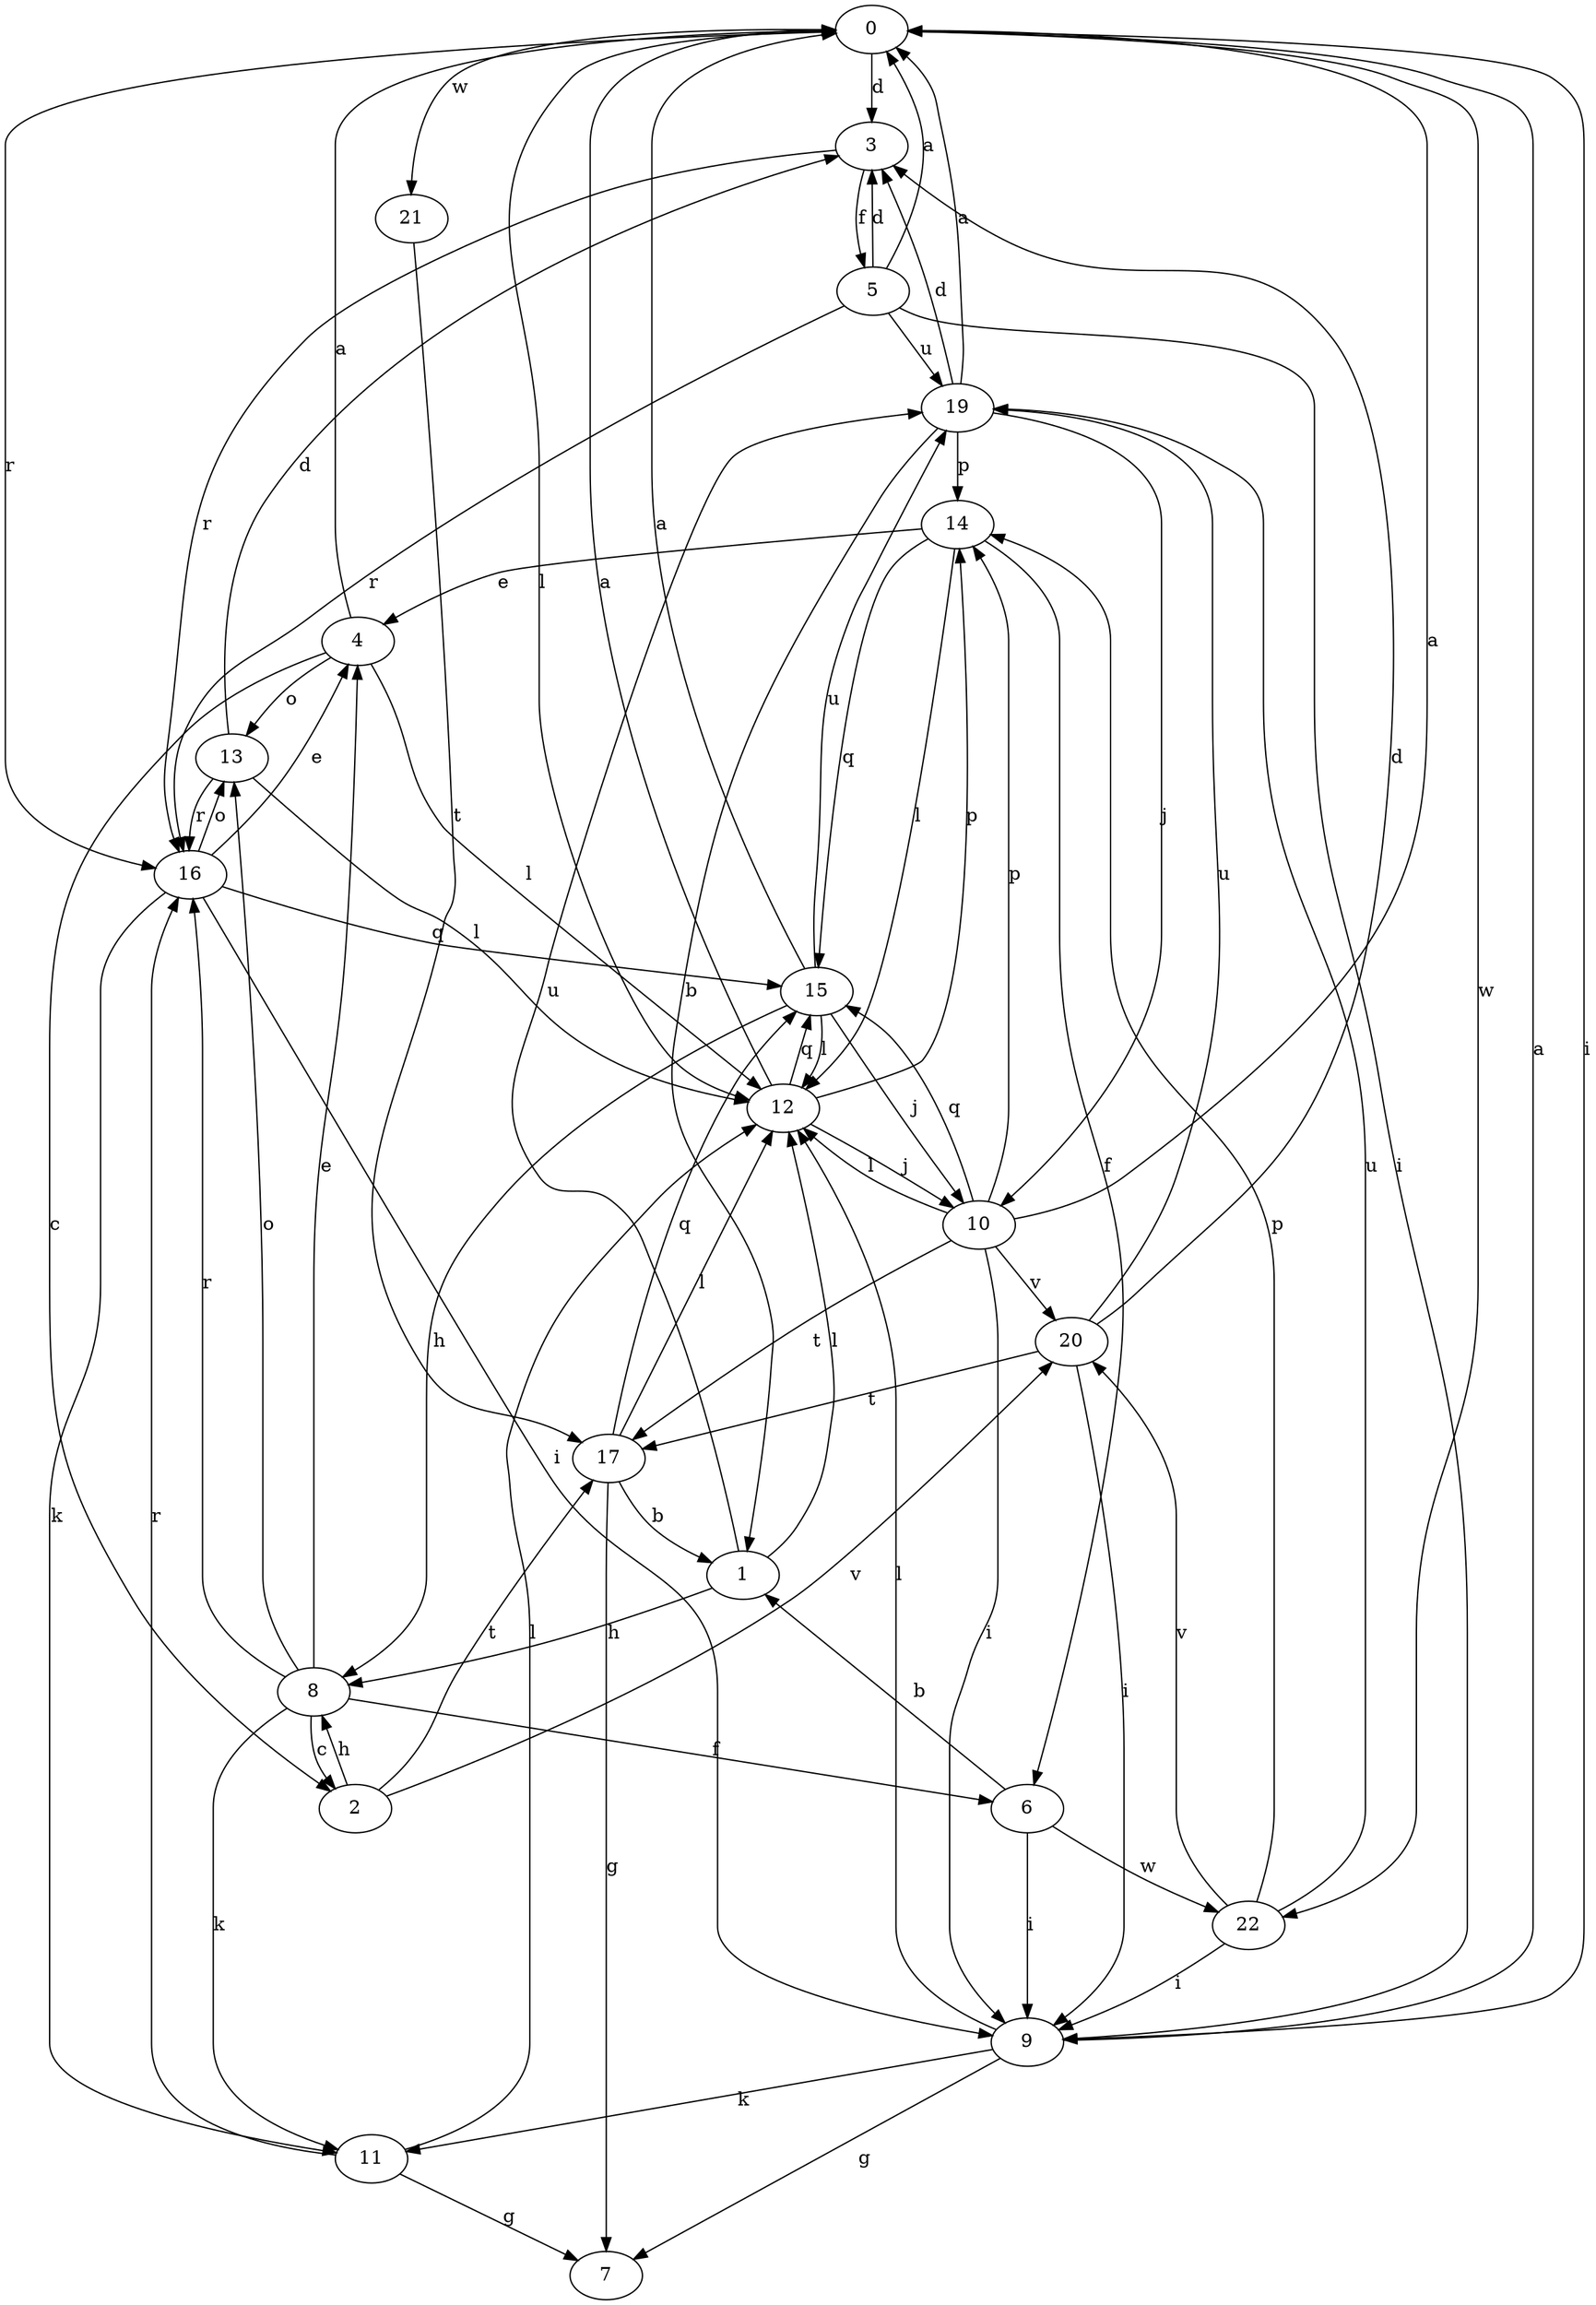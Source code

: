 strict digraph  {
0;
1;
2;
3;
4;
5;
6;
7;
8;
9;
10;
11;
12;
13;
14;
15;
16;
17;
19;
20;
21;
22;
0 -> 3  [label=d];
0 -> 9  [label=i];
0 -> 12  [label=l];
0 -> 16  [label=r];
0 -> 21  [label=w];
0 -> 22  [label=w];
1 -> 8  [label=h];
1 -> 12  [label=l];
1 -> 19  [label=u];
2 -> 8  [label=h];
2 -> 17  [label=t];
2 -> 20  [label=v];
3 -> 5  [label=f];
3 -> 16  [label=r];
4 -> 0  [label=a];
4 -> 2  [label=c];
4 -> 12  [label=l];
4 -> 13  [label=o];
5 -> 0  [label=a];
5 -> 3  [label=d];
5 -> 9  [label=i];
5 -> 16  [label=r];
5 -> 19  [label=u];
6 -> 1  [label=b];
6 -> 9  [label=i];
6 -> 22  [label=w];
8 -> 2  [label=c];
8 -> 4  [label=e];
8 -> 6  [label=f];
8 -> 11  [label=k];
8 -> 13  [label=o];
8 -> 16  [label=r];
9 -> 0  [label=a];
9 -> 7  [label=g];
9 -> 11  [label=k];
9 -> 12  [label=l];
10 -> 0  [label=a];
10 -> 9  [label=i];
10 -> 12  [label=l];
10 -> 14  [label=p];
10 -> 15  [label=q];
10 -> 17  [label=t];
10 -> 20  [label=v];
11 -> 7  [label=g];
11 -> 12  [label=l];
11 -> 16  [label=r];
12 -> 0  [label=a];
12 -> 10  [label=j];
12 -> 14  [label=p];
12 -> 15  [label=q];
13 -> 3  [label=d];
13 -> 12  [label=l];
13 -> 16  [label=r];
14 -> 4  [label=e];
14 -> 6  [label=f];
14 -> 12  [label=l];
14 -> 15  [label=q];
15 -> 0  [label=a];
15 -> 8  [label=h];
15 -> 10  [label=j];
15 -> 12  [label=l];
15 -> 19  [label=u];
16 -> 4  [label=e];
16 -> 9  [label=i];
16 -> 11  [label=k];
16 -> 13  [label=o];
16 -> 15  [label=q];
17 -> 1  [label=b];
17 -> 7  [label=g];
17 -> 12  [label=l];
17 -> 15  [label=q];
19 -> 0  [label=a];
19 -> 1  [label=b];
19 -> 3  [label=d];
19 -> 10  [label=j];
19 -> 14  [label=p];
20 -> 3  [label=d];
20 -> 9  [label=i];
20 -> 17  [label=t];
20 -> 19  [label=u];
21 -> 17  [label=t];
22 -> 9  [label=i];
22 -> 14  [label=p];
22 -> 19  [label=u];
22 -> 20  [label=v];
}
